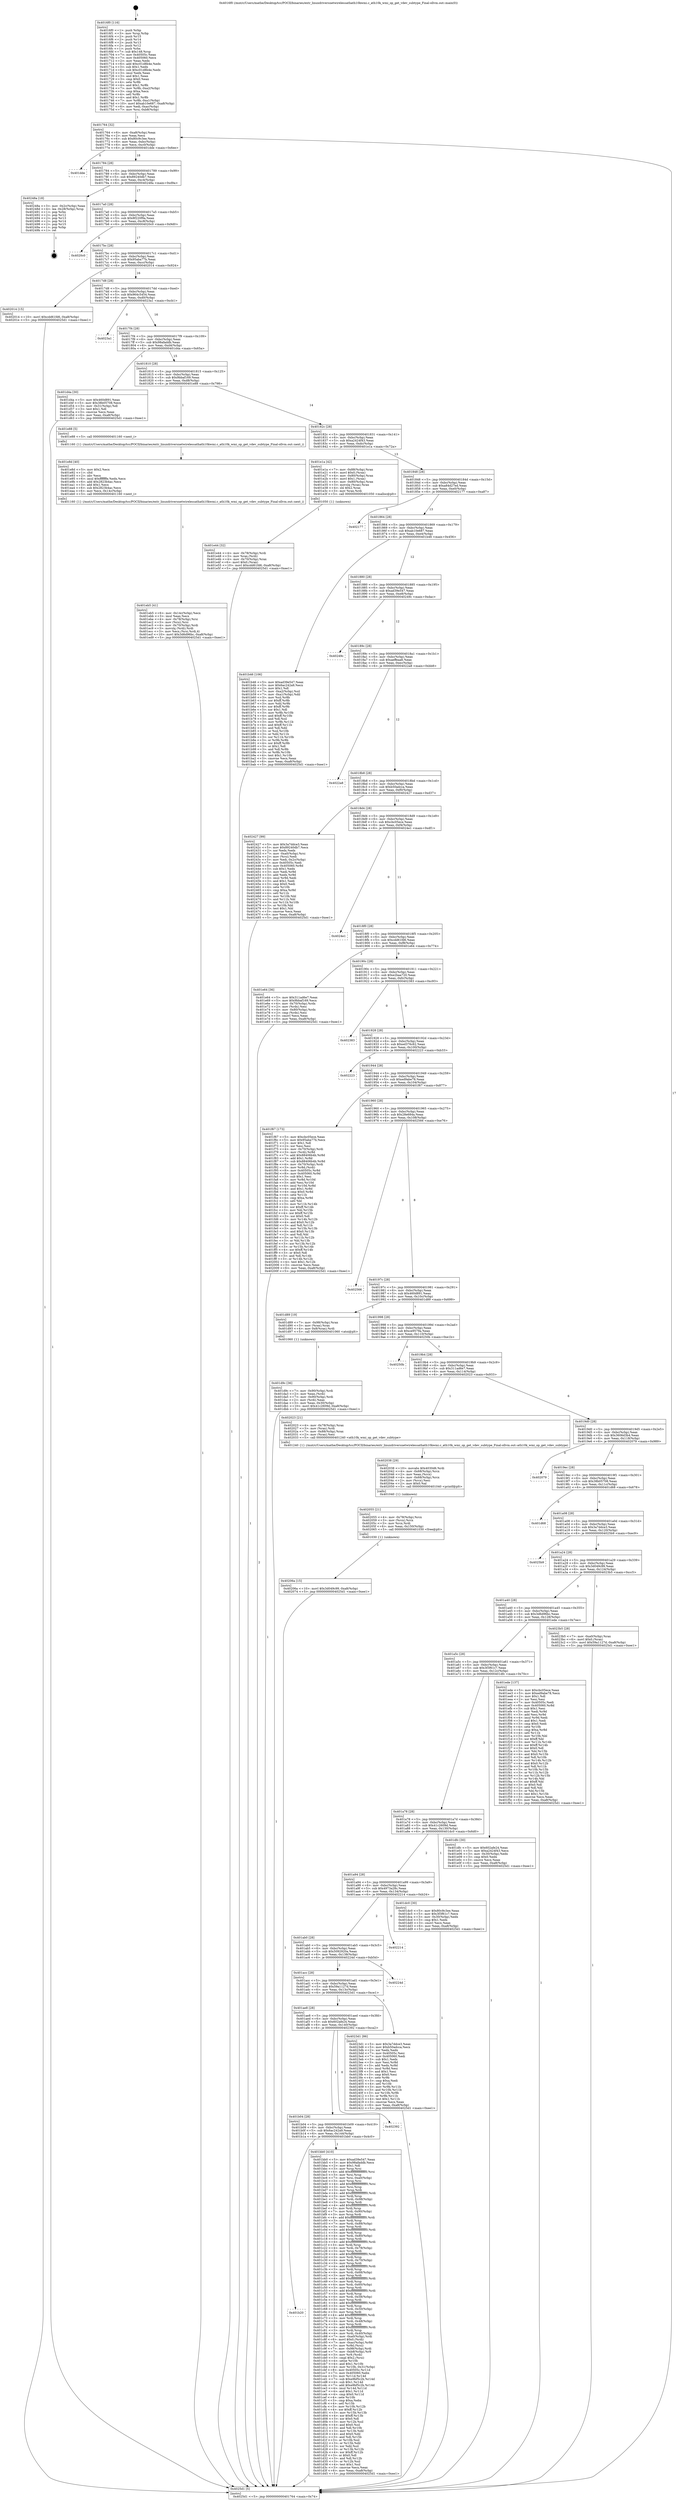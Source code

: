 digraph "0x4016f0" {
  label = "0x4016f0 (/mnt/c/Users/mathe/Desktop/tcc/POCII/binaries/extr_linuxdriversnetwirelessathath10kwmi.c_ath10k_wmi_op_get_vdev_subtype_Final-ollvm.out::main(0))"
  labelloc = "t"
  node[shape=record]

  Entry [label="",width=0.3,height=0.3,shape=circle,fillcolor=black,style=filled]
  "0x401764" [label="{
     0x401764 [32]\l
     | [instrs]\l
     &nbsp;&nbsp;0x401764 \<+6\>: mov -0xa8(%rbp),%eax\l
     &nbsp;&nbsp;0x40176a \<+2\>: mov %eax,%ecx\l
     &nbsp;&nbsp;0x40176c \<+6\>: sub $0x80c9c3ee,%ecx\l
     &nbsp;&nbsp;0x401772 \<+6\>: mov %eax,-0xbc(%rbp)\l
     &nbsp;&nbsp;0x401778 \<+6\>: mov %ecx,-0xc0(%rbp)\l
     &nbsp;&nbsp;0x40177e \<+6\>: je 0000000000401dde \<main+0x6ee\>\l
  }"]
  "0x401dde" [label="{
     0x401dde\l
  }", style=dashed]
  "0x401784" [label="{
     0x401784 [28]\l
     | [instrs]\l
     &nbsp;&nbsp;0x401784 \<+5\>: jmp 0000000000401789 \<main+0x99\>\l
     &nbsp;&nbsp;0x401789 \<+6\>: mov -0xbc(%rbp),%eax\l
     &nbsp;&nbsp;0x40178f \<+5\>: sub $0x89240db7,%eax\l
     &nbsp;&nbsp;0x401794 \<+6\>: mov %eax,-0xc4(%rbp)\l
     &nbsp;&nbsp;0x40179a \<+6\>: je 000000000040248a \<main+0xd9a\>\l
  }"]
  Exit [label="",width=0.3,height=0.3,shape=circle,fillcolor=black,style=filled,peripheries=2]
  "0x40248a" [label="{
     0x40248a [18]\l
     | [instrs]\l
     &nbsp;&nbsp;0x40248a \<+3\>: mov -0x2c(%rbp),%eax\l
     &nbsp;&nbsp;0x40248d \<+4\>: lea -0x28(%rbp),%rsp\l
     &nbsp;&nbsp;0x402491 \<+1\>: pop %rbx\l
     &nbsp;&nbsp;0x402492 \<+2\>: pop %r12\l
     &nbsp;&nbsp;0x402494 \<+2\>: pop %r13\l
     &nbsp;&nbsp;0x402496 \<+2\>: pop %r14\l
     &nbsp;&nbsp;0x402498 \<+2\>: pop %r15\l
     &nbsp;&nbsp;0x40249a \<+1\>: pop %rbp\l
     &nbsp;&nbsp;0x40249b \<+1\>: ret\l
  }"]
  "0x4017a0" [label="{
     0x4017a0 [28]\l
     | [instrs]\l
     &nbsp;&nbsp;0x4017a0 \<+5\>: jmp 00000000004017a5 \<main+0xb5\>\l
     &nbsp;&nbsp;0x4017a5 \<+6\>: mov -0xbc(%rbp),%eax\l
     &nbsp;&nbsp;0x4017ab \<+5\>: sub $0x8f220f9a,%eax\l
     &nbsp;&nbsp;0x4017b0 \<+6\>: mov %eax,-0xc8(%rbp)\l
     &nbsp;&nbsp;0x4017b6 \<+6\>: je 00000000004020c0 \<main+0x9d0\>\l
  }"]
  "0x40206a" [label="{
     0x40206a [15]\l
     | [instrs]\l
     &nbsp;&nbsp;0x40206a \<+10\>: movl $0x3d049c99,-0xa8(%rbp)\l
     &nbsp;&nbsp;0x402074 \<+5\>: jmp 00000000004025d1 \<main+0xee1\>\l
  }"]
  "0x4020c0" [label="{
     0x4020c0\l
  }", style=dashed]
  "0x4017bc" [label="{
     0x4017bc [28]\l
     | [instrs]\l
     &nbsp;&nbsp;0x4017bc \<+5\>: jmp 00000000004017c1 \<main+0xd1\>\l
     &nbsp;&nbsp;0x4017c1 \<+6\>: mov -0xbc(%rbp),%eax\l
     &nbsp;&nbsp;0x4017c7 \<+5\>: sub $0x95aba77b,%eax\l
     &nbsp;&nbsp;0x4017cc \<+6\>: mov %eax,-0xcc(%rbp)\l
     &nbsp;&nbsp;0x4017d2 \<+6\>: je 0000000000402014 \<main+0x924\>\l
  }"]
  "0x402055" [label="{
     0x402055 [21]\l
     | [instrs]\l
     &nbsp;&nbsp;0x402055 \<+4\>: mov -0x78(%rbp),%rcx\l
     &nbsp;&nbsp;0x402059 \<+3\>: mov (%rcx),%rcx\l
     &nbsp;&nbsp;0x40205c \<+3\>: mov %rcx,%rdi\l
     &nbsp;&nbsp;0x40205f \<+6\>: mov %eax,-0x150(%rbp)\l
     &nbsp;&nbsp;0x402065 \<+5\>: call 0000000000401030 \<free@plt\>\l
     | [calls]\l
     &nbsp;&nbsp;0x401030 \{1\} (unknown)\l
  }"]
  "0x402014" [label="{
     0x402014 [15]\l
     | [instrs]\l
     &nbsp;&nbsp;0x402014 \<+10\>: movl $0xcdd61fd6,-0xa8(%rbp)\l
     &nbsp;&nbsp;0x40201e \<+5\>: jmp 00000000004025d1 \<main+0xee1\>\l
  }"]
  "0x4017d8" [label="{
     0x4017d8 [28]\l
     | [instrs]\l
     &nbsp;&nbsp;0x4017d8 \<+5\>: jmp 00000000004017dd \<main+0xed\>\l
     &nbsp;&nbsp;0x4017dd \<+6\>: mov -0xbc(%rbp),%eax\l
     &nbsp;&nbsp;0x4017e3 \<+5\>: sub $0x964c5454,%eax\l
     &nbsp;&nbsp;0x4017e8 \<+6\>: mov %eax,-0xd0(%rbp)\l
     &nbsp;&nbsp;0x4017ee \<+6\>: je 00000000004023a1 \<main+0xcb1\>\l
  }"]
  "0x402038" [label="{
     0x402038 [29]\l
     | [instrs]\l
     &nbsp;&nbsp;0x402038 \<+10\>: movabs $0x4030d6,%rdi\l
     &nbsp;&nbsp;0x402042 \<+4\>: mov -0x68(%rbp),%rcx\l
     &nbsp;&nbsp;0x402046 \<+2\>: mov %eax,(%rcx)\l
     &nbsp;&nbsp;0x402048 \<+4\>: mov -0x68(%rbp),%rcx\l
     &nbsp;&nbsp;0x40204c \<+2\>: mov (%rcx),%esi\l
     &nbsp;&nbsp;0x40204e \<+2\>: mov $0x0,%al\l
     &nbsp;&nbsp;0x402050 \<+5\>: call 0000000000401040 \<printf@plt\>\l
     | [calls]\l
     &nbsp;&nbsp;0x401040 \{1\} (unknown)\l
  }"]
  "0x4023a1" [label="{
     0x4023a1\l
  }", style=dashed]
  "0x4017f4" [label="{
     0x4017f4 [28]\l
     | [instrs]\l
     &nbsp;&nbsp;0x4017f4 \<+5\>: jmp 00000000004017f9 \<main+0x109\>\l
     &nbsp;&nbsp;0x4017f9 \<+6\>: mov -0xbc(%rbp),%eax\l
     &nbsp;&nbsp;0x4017ff \<+5\>: sub $0x98afaddb,%eax\l
     &nbsp;&nbsp;0x401804 \<+6\>: mov %eax,-0xd4(%rbp)\l
     &nbsp;&nbsp;0x40180a \<+6\>: je 0000000000401d4a \<main+0x65a\>\l
  }"]
  "0x401eb5" [label="{
     0x401eb5 [41]\l
     | [instrs]\l
     &nbsp;&nbsp;0x401eb5 \<+6\>: mov -0x14c(%rbp),%ecx\l
     &nbsp;&nbsp;0x401ebb \<+3\>: imul %eax,%ecx\l
     &nbsp;&nbsp;0x401ebe \<+4\>: mov -0x78(%rbp),%rsi\l
     &nbsp;&nbsp;0x401ec2 \<+3\>: mov (%rsi),%rsi\l
     &nbsp;&nbsp;0x401ec5 \<+4\>: mov -0x70(%rbp),%rdi\l
     &nbsp;&nbsp;0x401ec9 \<+3\>: movslq (%rdi),%rdi\l
     &nbsp;&nbsp;0x401ecc \<+3\>: mov %ecx,(%rsi,%rdi,4)\l
     &nbsp;&nbsp;0x401ecf \<+10\>: movl $0x3d6d96bc,-0xa8(%rbp)\l
     &nbsp;&nbsp;0x401ed9 \<+5\>: jmp 00000000004025d1 \<main+0xee1\>\l
  }"]
  "0x401d4a" [label="{
     0x401d4a [30]\l
     | [instrs]\l
     &nbsp;&nbsp;0x401d4a \<+5\>: mov $0x460d891,%eax\l
     &nbsp;&nbsp;0x401d4f \<+5\>: mov $0x38b05708,%ecx\l
     &nbsp;&nbsp;0x401d54 \<+3\>: mov -0x31(%rbp),%dl\l
     &nbsp;&nbsp;0x401d57 \<+3\>: test $0x1,%dl\l
     &nbsp;&nbsp;0x401d5a \<+3\>: cmovne %ecx,%eax\l
     &nbsp;&nbsp;0x401d5d \<+6\>: mov %eax,-0xa8(%rbp)\l
     &nbsp;&nbsp;0x401d63 \<+5\>: jmp 00000000004025d1 \<main+0xee1\>\l
  }"]
  "0x401810" [label="{
     0x401810 [28]\l
     | [instrs]\l
     &nbsp;&nbsp;0x401810 \<+5\>: jmp 0000000000401815 \<main+0x125\>\l
     &nbsp;&nbsp;0x401815 \<+6\>: mov -0xbc(%rbp),%eax\l
     &nbsp;&nbsp;0x40181b \<+5\>: sub $0x9bbaf169,%eax\l
     &nbsp;&nbsp;0x401820 \<+6\>: mov %eax,-0xd8(%rbp)\l
     &nbsp;&nbsp;0x401826 \<+6\>: je 0000000000401e88 \<main+0x798\>\l
  }"]
  "0x401e8d" [label="{
     0x401e8d [40]\l
     | [instrs]\l
     &nbsp;&nbsp;0x401e8d \<+5\>: mov $0x2,%ecx\l
     &nbsp;&nbsp;0x401e92 \<+1\>: cltd\l
     &nbsp;&nbsp;0x401e93 \<+2\>: idiv %ecx\l
     &nbsp;&nbsp;0x401e95 \<+6\>: imul $0xfffffffe,%edx,%ecx\l
     &nbsp;&nbsp;0x401e9b \<+6\>: add $0x2823b4ac,%ecx\l
     &nbsp;&nbsp;0x401ea1 \<+3\>: add $0x1,%ecx\l
     &nbsp;&nbsp;0x401ea4 \<+6\>: sub $0x2823b4ac,%ecx\l
     &nbsp;&nbsp;0x401eaa \<+6\>: mov %ecx,-0x14c(%rbp)\l
     &nbsp;&nbsp;0x401eb0 \<+5\>: call 0000000000401160 \<next_i\>\l
     | [calls]\l
     &nbsp;&nbsp;0x401160 \{1\} (/mnt/c/Users/mathe/Desktop/tcc/POCII/binaries/extr_linuxdriversnetwirelessathath10kwmi.c_ath10k_wmi_op_get_vdev_subtype_Final-ollvm.out::next_i)\l
  }"]
  "0x401e88" [label="{
     0x401e88 [5]\l
     | [instrs]\l
     &nbsp;&nbsp;0x401e88 \<+5\>: call 0000000000401160 \<next_i\>\l
     | [calls]\l
     &nbsp;&nbsp;0x401160 \{1\} (/mnt/c/Users/mathe/Desktop/tcc/POCII/binaries/extr_linuxdriversnetwirelessathath10kwmi.c_ath10k_wmi_op_get_vdev_subtype_Final-ollvm.out::next_i)\l
  }"]
  "0x40182c" [label="{
     0x40182c [28]\l
     | [instrs]\l
     &nbsp;&nbsp;0x40182c \<+5\>: jmp 0000000000401831 \<main+0x141\>\l
     &nbsp;&nbsp;0x401831 \<+6\>: mov -0xbc(%rbp),%eax\l
     &nbsp;&nbsp;0x401837 \<+5\>: sub $0xa2424f43,%eax\l
     &nbsp;&nbsp;0x40183c \<+6\>: mov %eax,-0xdc(%rbp)\l
     &nbsp;&nbsp;0x401842 \<+6\>: je 0000000000401e1a \<main+0x72a\>\l
  }"]
  "0x401e44" [label="{
     0x401e44 [32]\l
     | [instrs]\l
     &nbsp;&nbsp;0x401e44 \<+4\>: mov -0x78(%rbp),%rdi\l
     &nbsp;&nbsp;0x401e48 \<+3\>: mov %rax,(%rdi)\l
     &nbsp;&nbsp;0x401e4b \<+4\>: mov -0x70(%rbp),%rax\l
     &nbsp;&nbsp;0x401e4f \<+6\>: movl $0x0,(%rax)\l
     &nbsp;&nbsp;0x401e55 \<+10\>: movl $0xcdd61fd6,-0xa8(%rbp)\l
     &nbsp;&nbsp;0x401e5f \<+5\>: jmp 00000000004025d1 \<main+0xee1\>\l
  }"]
  "0x401e1a" [label="{
     0x401e1a [42]\l
     | [instrs]\l
     &nbsp;&nbsp;0x401e1a \<+7\>: mov -0x88(%rbp),%rax\l
     &nbsp;&nbsp;0x401e21 \<+6\>: movl $0x0,(%rax)\l
     &nbsp;&nbsp;0x401e27 \<+4\>: mov -0x80(%rbp),%rax\l
     &nbsp;&nbsp;0x401e2b \<+6\>: movl $0x1,(%rax)\l
     &nbsp;&nbsp;0x401e31 \<+4\>: mov -0x80(%rbp),%rax\l
     &nbsp;&nbsp;0x401e35 \<+3\>: movslq (%rax),%rax\l
     &nbsp;&nbsp;0x401e38 \<+4\>: shl $0x2,%rax\l
     &nbsp;&nbsp;0x401e3c \<+3\>: mov %rax,%rdi\l
     &nbsp;&nbsp;0x401e3f \<+5\>: call 0000000000401050 \<malloc@plt\>\l
     | [calls]\l
     &nbsp;&nbsp;0x401050 \{1\} (unknown)\l
  }"]
  "0x401848" [label="{
     0x401848 [28]\l
     | [instrs]\l
     &nbsp;&nbsp;0x401848 \<+5\>: jmp 000000000040184d \<main+0x15d\>\l
     &nbsp;&nbsp;0x40184d \<+6\>: mov -0xbc(%rbp),%eax\l
     &nbsp;&nbsp;0x401853 \<+5\>: sub $0xa84d27ed,%eax\l
     &nbsp;&nbsp;0x401858 \<+6\>: mov %eax,-0xe0(%rbp)\l
     &nbsp;&nbsp;0x40185e \<+6\>: je 0000000000402177 \<main+0xa87\>\l
  }"]
  "0x401d9c" [label="{
     0x401d9c [36]\l
     | [instrs]\l
     &nbsp;&nbsp;0x401d9c \<+7\>: mov -0x90(%rbp),%rdi\l
     &nbsp;&nbsp;0x401da3 \<+2\>: mov %eax,(%rdi)\l
     &nbsp;&nbsp;0x401da5 \<+7\>: mov -0x90(%rbp),%rdi\l
     &nbsp;&nbsp;0x401dac \<+2\>: mov (%rdi),%eax\l
     &nbsp;&nbsp;0x401dae \<+3\>: mov %eax,-0x30(%rbp)\l
     &nbsp;&nbsp;0x401db1 \<+10\>: movl $0x41c2609d,-0xa8(%rbp)\l
     &nbsp;&nbsp;0x401dbb \<+5\>: jmp 00000000004025d1 \<main+0xee1\>\l
  }"]
  "0x402177" [label="{
     0x402177\l
  }", style=dashed]
  "0x401864" [label="{
     0x401864 [28]\l
     | [instrs]\l
     &nbsp;&nbsp;0x401864 \<+5\>: jmp 0000000000401869 \<main+0x179\>\l
     &nbsp;&nbsp;0x401869 \<+6\>: mov -0xbc(%rbp),%eax\l
     &nbsp;&nbsp;0x40186f \<+5\>: sub $0xab10e687,%eax\l
     &nbsp;&nbsp;0x401874 \<+6\>: mov %eax,-0xe4(%rbp)\l
     &nbsp;&nbsp;0x40187a \<+6\>: je 0000000000401b46 \<main+0x456\>\l
  }"]
  "0x401b20" [label="{
     0x401b20\l
  }", style=dashed]
  "0x401b46" [label="{
     0x401b46 [106]\l
     | [instrs]\l
     &nbsp;&nbsp;0x401b46 \<+5\>: mov $0xad39e547,%eax\l
     &nbsp;&nbsp;0x401b4b \<+5\>: mov $0x6ac242a9,%ecx\l
     &nbsp;&nbsp;0x401b50 \<+2\>: mov $0x1,%dl\l
     &nbsp;&nbsp;0x401b52 \<+7\>: mov -0xa2(%rbp),%sil\l
     &nbsp;&nbsp;0x401b59 \<+7\>: mov -0xa1(%rbp),%dil\l
     &nbsp;&nbsp;0x401b60 \<+3\>: mov %sil,%r8b\l
     &nbsp;&nbsp;0x401b63 \<+4\>: xor $0xff,%r8b\l
     &nbsp;&nbsp;0x401b67 \<+3\>: mov %dil,%r9b\l
     &nbsp;&nbsp;0x401b6a \<+4\>: xor $0xff,%r9b\l
     &nbsp;&nbsp;0x401b6e \<+3\>: xor $0x1,%dl\l
     &nbsp;&nbsp;0x401b71 \<+3\>: mov %r8b,%r10b\l
     &nbsp;&nbsp;0x401b74 \<+4\>: and $0xff,%r10b\l
     &nbsp;&nbsp;0x401b78 \<+3\>: and %dl,%sil\l
     &nbsp;&nbsp;0x401b7b \<+3\>: mov %r9b,%r11b\l
     &nbsp;&nbsp;0x401b7e \<+4\>: and $0xff,%r11b\l
     &nbsp;&nbsp;0x401b82 \<+3\>: and %dl,%dil\l
     &nbsp;&nbsp;0x401b85 \<+3\>: or %sil,%r10b\l
     &nbsp;&nbsp;0x401b88 \<+3\>: or %dil,%r11b\l
     &nbsp;&nbsp;0x401b8b \<+3\>: xor %r11b,%r10b\l
     &nbsp;&nbsp;0x401b8e \<+3\>: or %r9b,%r8b\l
     &nbsp;&nbsp;0x401b91 \<+4\>: xor $0xff,%r8b\l
     &nbsp;&nbsp;0x401b95 \<+3\>: or $0x1,%dl\l
     &nbsp;&nbsp;0x401b98 \<+3\>: and %dl,%r8b\l
     &nbsp;&nbsp;0x401b9b \<+3\>: or %r8b,%r10b\l
     &nbsp;&nbsp;0x401b9e \<+4\>: test $0x1,%r10b\l
     &nbsp;&nbsp;0x401ba2 \<+3\>: cmovne %ecx,%eax\l
     &nbsp;&nbsp;0x401ba5 \<+6\>: mov %eax,-0xa8(%rbp)\l
     &nbsp;&nbsp;0x401bab \<+5\>: jmp 00000000004025d1 \<main+0xee1\>\l
  }"]
  "0x401880" [label="{
     0x401880 [28]\l
     | [instrs]\l
     &nbsp;&nbsp;0x401880 \<+5\>: jmp 0000000000401885 \<main+0x195\>\l
     &nbsp;&nbsp;0x401885 \<+6\>: mov -0xbc(%rbp),%eax\l
     &nbsp;&nbsp;0x40188b \<+5\>: sub $0xad39e547,%eax\l
     &nbsp;&nbsp;0x401890 \<+6\>: mov %eax,-0xe8(%rbp)\l
     &nbsp;&nbsp;0x401896 \<+6\>: je 000000000040249c \<main+0xdac\>\l
  }"]
  "0x4025d1" [label="{
     0x4025d1 [5]\l
     | [instrs]\l
     &nbsp;&nbsp;0x4025d1 \<+5\>: jmp 0000000000401764 \<main+0x74\>\l
  }"]
  "0x4016f0" [label="{
     0x4016f0 [116]\l
     | [instrs]\l
     &nbsp;&nbsp;0x4016f0 \<+1\>: push %rbp\l
     &nbsp;&nbsp;0x4016f1 \<+3\>: mov %rsp,%rbp\l
     &nbsp;&nbsp;0x4016f4 \<+2\>: push %r15\l
     &nbsp;&nbsp;0x4016f6 \<+2\>: push %r14\l
     &nbsp;&nbsp;0x4016f8 \<+2\>: push %r13\l
     &nbsp;&nbsp;0x4016fa \<+2\>: push %r12\l
     &nbsp;&nbsp;0x4016fc \<+1\>: push %rbx\l
     &nbsp;&nbsp;0x4016fd \<+7\>: sub $0x148,%rsp\l
     &nbsp;&nbsp;0x401704 \<+7\>: mov 0x40505c,%eax\l
     &nbsp;&nbsp;0x40170b \<+7\>: mov 0x405060,%ecx\l
     &nbsp;&nbsp;0x401712 \<+2\>: mov %eax,%edx\l
     &nbsp;&nbsp;0x401714 \<+6\>: add $0xc01d8b4e,%edx\l
     &nbsp;&nbsp;0x40171a \<+3\>: sub $0x1,%edx\l
     &nbsp;&nbsp;0x40171d \<+6\>: sub $0xc01d8b4e,%edx\l
     &nbsp;&nbsp;0x401723 \<+3\>: imul %edx,%eax\l
     &nbsp;&nbsp;0x401726 \<+3\>: and $0x1,%eax\l
     &nbsp;&nbsp;0x401729 \<+3\>: cmp $0x0,%eax\l
     &nbsp;&nbsp;0x40172c \<+4\>: sete %r8b\l
     &nbsp;&nbsp;0x401730 \<+4\>: and $0x1,%r8b\l
     &nbsp;&nbsp;0x401734 \<+7\>: mov %r8b,-0xa2(%rbp)\l
     &nbsp;&nbsp;0x40173b \<+3\>: cmp $0xa,%ecx\l
     &nbsp;&nbsp;0x40173e \<+4\>: setl %r8b\l
     &nbsp;&nbsp;0x401742 \<+4\>: and $0x1,%r8b\l
     &nbsp;&nbsp;0x401746 \<+7\>: mov %r8b,-0xa1(%rbp)\l
     &nbsp;&nbsp;0x40174d \<+10\>: movl $0xab10e687,-0xa8(%rbp)\l
     &nbsp;&nbsp;0x401757 \<+6\>: mov %edi,-0xac(%rbp)\l
     &nbsp;&nbsp;0x40175d \<+7\>: mov %rsi,-0xb8(%rbp)\l
  }"]
  "0x401bb0" [label="{
     0x401bb0 [410]\l
     | [instrs]\l
     &nbsp;&nbsp;0x401bb0 \<+5\>: mov $0xad39e547,%eax\l
     &nbsp;&nbsp;0x401bb5 \<+5\>: mov $0x98afaddb,%ecx\l
     &nbsp;&nbsp;0x401bba \<+2\>: mov $0x1,%dl\l
     &nbsp;&nbsp;0x401bbc \<+3\>: mov %rsp,%rsi\l
     &nbsp;&nbsp;0x401bbf \<+4\>: add $0xfffffffffffffff0,%rsi\l
     &nbsp;&nbsp;0x401bc3 \<+3\>: mov %rsi,%rsp\l
     &nbsp;&nbsp;0x401bc6 \<+7\>: mov %rsi,-0xa0(%rbp)\l
     &nbsp;&nbsp;0x401bcd \<+3\>: mov %rsp,%rsi\l
     &nbsp;&nbsp;0x401bd0 \<+4\>: add $0xfffffffffffffff0,%rsi\l
     &nbsp;&nbsp;0x401bd4 \<+3\>: mov %rsi,%rsp\l
     &nbsp;&nbsp;0x401bd7 \<+3\>: mov %rsp,%rdi\l
     &nbsp;&nbsp;0x401bda \<+4\>: add $0xfffffffffffffff0,%rdi\l
     &nbsp;&nbsp;0x401bde \<+3\>: mov %rdi,%rsp\l
     &nbsp;&nbsp;0x401be1 \<+7\>: mov %rdi,-0x98(%rbp)\l
     &nbsp;&nbsp;0x401be8 \<+3\>: mov %rsp,%rdi\l
     &nbsp;&nbsp;0x401beb \<+4\>: add $0xfffffffffffffff0,%rdi\l
     &nbsp;&nbsp;0x401bef \<+3\>: mov %rdi,%rsp\l
     &nbsp;&nbsp;0x401bf2 \<+7\>: mov %rdi,-0x90(%rbp)\l
     &nbsp;&nbsp;0x401bf9 \<+3\>: mov %rsp,%rdi\l
     &nbsp;&nbsp;0x401bfc \<+4\>: add $0xfffffffffffffff0,%rdi\l
     &nbsp;&nbsp;0x401c00 \<+3\>: mov %rdi,%rsp\l
     &nbsp;&nbsp;0x401c03 \<+7\>: mov %rdi,-0x88(%rbp)\l
     &nbsp;&nbsp;0x401c0a \<+3\>: mov %rsp,%rdi\l
     &nbsp;&nbsp;0x401c0d \<+4\>: add $0xfffffffffffffff0,%rdi\l
     &nbsp;&nbsp;0x401c11 \<+3\>: mov %rdi,%rsp\l
     &nbsp;&nbsp;0x401c14 \<+4\>: mov %rdi,-0x80(%rbp)\l
     &nbsp;&nbsp;0x401c18 \<+3\>: mov %rsp,%rdi\l
     &nbsp;&nbsp;0x401c1b \<+4\>: add $0xfffffffffffffff0,%rdi\l
     &nbsp;&nbsp;0x401c1f \<+3\>: mov %rdi,%rsp\l
     &nbsp;&nbsp;0x401c22 \<+4\>: mov %rdi,-0x78(%rbp)\l
     &nbsp;&nbsp;0x401c26 \<+3\>: mov %rsp,%rdi\l
     &nbsp;&nbsp;0x401c29 \<+4\>: add $0xfffffffffffffff0,%rdi\l
     &nbsp;&nbsp;0x401c2d \<+3\>: mov %rdi,%rsp\l
     &nbsp;&nbsp;0x401c30 \<+4\>: mov %rdi,-0x70(%rbp)\l
     &nbsp;&nbsp;0x401c34 \<+3\>: mov %rsp,%rdi\l
     &nbsp;&nbsp;0x401c37 \<+4\>: add $0xfffffffffffffff0,%rdi\l
     &nbsp;&nbsp;0x401c3b \<+3\>: mov %rdi,%rsp\l
     &nbsp;&nbsp;0x401c3e \<+4\>: mov %rdi,-0x68(%rbp)\l
     &nbsp;&nbsp;0x401c42 \<+3\>: mov %rsp,%rdi\l
     &nbsp;&nbsp;0x401c45 \<+4\>: add $0xfffffffffffffff0,%rdi\l
     &nbsp;&nbsp;0x401c49 \<+3\>: mov %rdi,%rsp\l
     &nbsp;&nbsp;0x401c4c \<+4\>: mov %rdi,-0x60(%rbp)\l
     &nbsp;&nbsp;0x401c50 \<+3\>: mov %rsp,%rdi\l
     &nbsp;&nbsp;0x401c53 \<+4\>: add $0xfffffffffffffff0,%rdi\l
     &nbsp;&nbsp;0x401c57 \<+3\>: mov %rdi,%rsp\l
     &nbsp;&nbsp;0x401c5a \<+4\>: mov %rdi,-0x58(%rbp)\l
     &nbsp;&nbsp;0x401c5e \<+3\>: mov %rsp,%rdi\l
     &nbsp;&nbsp;0x401c61 \<+4\>: add $0xfffffffffffffff0,%rdi\l
     &nbsp;&nbsp;0x401c65 \<+3\>: mov %rdi,%rsp\l
     &nbsp;&nbsp;0x401c68 \<+4\>: mov %rdi,-0x50(%rbp)\l
     &nbsp;&nbsp;0x401c6c \<+3\>: mov %rsp,%rdi\l
     &nbsp;&nbsp;0x401c6f \<+4\>: add $0xfffffffffffffff0,%rdi\l
     &nbsp;&nbsp;0x401c73 \<+3\>: mov %rdi,%rsp\l
     &nbsp;&nbsp;0x401c76 \<+4\>: mov %rdi,-0x48(%rbp)\l
     &nbsp;&nbsp;0x401c7a \<+3\>: mov %rsp,%rdi\l
     &nbsp;&nbsp;0x401c7d \<+4\>: add $0xfffffffffffffff0,%rdi\l
     &nbsp;&nbsp;0x401c81 \<+3\>: mov %rdi,%rsp\l
     &nbsp;&nbsp;0x401c84 \<+4\>: mov %rdi,-0x40(%rbp)\l
     &nbsp;&nbsp;0x401c88 \<+7\>: mov -0xa0(%rbp),%rdi\l
     &nbsp;&nbsp;0x401c8f \<+6\>: movl $0x0,(%rdi)\l
     &nbsp;&nbsp;0x401c95 \<+7\>: mov -0xac(%rbp),%r8d\l
     &nbsp;&nbsp;0x401c9c \<+3\>: mov %r8d,(%rsi)\l
     &nbsp;&nbsp;0x401c9f \<+7\>: mov -0x98(%rbp),%rdi\l
     &nbsp;&nbsp;0x401ca6 \<+7\>: mov -0xb8(%rbp),%r9\l
     &nbsp;&nbsp;0x401cad \<+3\>: mov %r9,(%rdi)\l
     &nbsp;&nbsp;0x401cb0 \<+3\>: cmpl $0x2,(%rsi)\l
     &nbsp;&nbsp;0x401cb3 \<+4\>: setne %r10b\l
     &nbsp;&nbsp;0x401cb7 \<+4\>: and $0x1,%r10b\l
     &nbsp;&nbsp;0x401cbb \<+4\>: mov %r10b,-0x31(%rbp)\l
     &nbsp;&nbsp;0x401cbf \<+8\>: mov 0x40505c,%r11d\l
     &nbsp;&nbsp;0x401cc7 \<+7\>: mov 0x405060,%ebx\l
     &nbsp;&nbsp;0x401cce \<+3\>: mov %r11d,%r14d\l
     &nbsp;&nbsp;0x401cd1 \<+7\>: sub $0xe9bf5c2b,%r14d\l
     &nbsp;&nbsp;0x401cd8 \<+4\>: sub $0x1,%r14d\l
     &nbsp;&nbsp;0x401cdc \<+7\>: add $0xe9bf5c2b,%r14d\l
     &nbsp;&nbsp;0x401ce3 \<+4\>: imul %r14d,%r11d\l
     &nbsp;&nbsp;0x401ce7 \<+4\>: and $0x1,%r11d\l
     &nbsp;&nbsp;0x401ceb \<+4\>: cmp $0x0,%r11d\l
     &nbsp;&nbsp;0x401cef \<+4\>: sete %r10b\l
     &nbsp;&nbsp;0x401cf3 \<+3\>: cmp $0xa,%ebx\l
     &nbsp;&nbsp;0x401cf6 \<+4\>: setl %r15b\l
     &nbsp;&nbsp;0x401cfa \<+3\>: mov %r10b,%r12b\l
     &nbsp;&nbsp;0x401cfd \<+4\>: xor $0xff,%r12b\l
     &nbsp;&nbsp;0x401d01 \<+3\>: mov %r15b,%r13b\l
     &nbsp;&nbsp;0x401d04 \<+4\>: xor $0xff,%r13b\l
     &nbsp;&nbsp;0x401d08 \<+3\>: xor $0x0,%dl\l
     &nbsp;&nbsp;0x401d0b \<+3\>: mov %r12b,%sil\l
     &nbsp;&nbsp;0x401d0e \<+4\>: and $0x0,%sil\l
     &nbsp;&nbsp;0x401d12 \<+3\>: and %dl,%r10b\l
     &nbsp;&nbsp;0x401d15 \<+3\>: mov %r13b,%dil\l
     &nbsp;&nbsp;0x401d18 \<+4\>: and $0x0,%dil\l
     &nbsp;&nbsp;0x401d1c \<+3\>: and %dl,%r15b\l
     &nbsp;&nbsp;0x401d1f \<+3\>: or %r10b,%sil\l
     &nbsp;&nbsp;0x401d22 \<+3\>: or %r15b,%dil\l
     &nbsp;&nbsp;0x401d25 \<+3\>: xor %dil,%sil\l
     &nbsp;&nbsp;0x401d28 \<+3\>: or %r13b,%r12b\l
     &nbsp;&nbsp;0x401d2b \<+4\>: xor $0xff,%r12b\l
     &nbsp;&nbsp;0x401d2f \<+3\>: or $0x0,%dl\l
     &nbsp;&nbsp;0x401d32 \<+3\>: and %dl,%r12b\l
     &nbsp;&nbsp;0x401d35 \<+3\>: or %r12b,%sil\l
     &nbsp;&nbsp;0x401d38 \<+4\>: test $0x1,%sil\l
     &nbsp;&nbsp;0x401d3c \<+3\>: cmovne %ecx,%eax\l
     &nbsp;&nbsp;0x401d3f \<+6\>: mov %eax,-0xa8(%rbp)\l
     &nbsp;&nbsp;0x401d45 \<+5\>: jmp 00000000004025d1 \<main+0xee1\>\l
  }"]
  "0x40249c" [label="{
     0x40249c\l
  }", style=dashed]
  "0x40189c" [label="{
     0x40189c [28]\l
     | [instrs]\l
     &nbsp;&nbsp;0x40189c \<+5\>: jmp 00000000004018a1 \<main+0x1b1\>\l
     &nbsp;&nbsp;0x4018a1 \<+6\>: mov -0xbc(%rbp),%eax\l
     &nbsp;&nbsp;0x4018a7 \<+5\>: sub $0xaeffeaa6,%eax\l
     &nbsp;&nbsp;0x4018ac \<+6\>: mov %eax,-0xec(%rbp)\l
     &nbsp;&nbsp;0x4018b2 \<+6\>: je 00000000004022a8 \<main+0xbb8\>\l
  }"]
  "0x401b04" [label="{
     0x401b04 [28]\l
     | [instrs]\l
     &nbsp;&nbsp;0x401b04 \<+5\>: jmp 0000000000401b09 \<main+0x419\>\l
     &nbsp;&nbsp;0x401b09 \<+6\>: mov -0xbc(%rbp),%eax\l
     &nbsp;&nbsp;0x401b0f \<+5\>: sub $0x6ac242a9,%eax\l
     &nbsp;&nbsp;0x401b14 \<+6\>: mov %eax,-0x144(%rbp)\l
     &nbsp;&nbsp;0x401b1a \<+6\>: je 0000000000401bb0 \<main+0x4c0\>\l
  }"]
  "0x4022a8" [label="{
     0x4022a8\l
  }", style=dashed]
  "0x4018b8" [label="{
     0x4018b8 [28]\l
     | [instrs]\l
     &nbsp;&nbsp;0x4018b8 \<+5\>: jmp 00000000004018bd \<main+0x1cd\>\l
     &nbsp;&nbsp;0x4018bd \<+6\>: mov -0xbc(%rbp),%eax\l
     &nbsp;&nbsp;0x4018c3 \<+5\>: sub $0xb50adcca,%eax\l
     &nbsp;&nbsp;0x4018c8 \<+6\>: mov %eax,-0xf0(%rbp)\l
     &nbsp;&nbsp;0x4018ce \<+6\>: je 0000000000402427 \<main+0xd37\>\l
  }"]
  "0x402392" [label="{
     0x402392\l
  }", style=dashed]
  "0x402427" [label="{
     0x402427 [99]\l
     | [instrs]\l
     &nbsp;&nbsp;0x402427 \<+5\>: mov $0x3a7ddce3,%eax\l
     &nbsp;&nbsp;0x40242c \<+5\>: mov $0x89240db7,%ecx\l
     &nbsp;&nbsp;0x402431 \<+2\>: xor %edx,%edx\l
     &nbsp;&nbsp;0x402433 \<+7\>: mov -0xa0(%rbp),%rsi\l
     &nbsp;&nbsp;0x40243a \<+2\>: mov (%rsi),%edi\l
     &nbsp;&nbsp;0x40243c \<+3\>: mov %edi,-0x2c(%rbp)\l
     &nbsp;&nbsp;0x40243f \<+7\>: mov 0x40505c,%edi\l
     &nbsp;&nbsp;0x402446 \<+8\>: mov 0x405060,%r8d\l
     &nbsp;&nbsp;0x40244e \<+3\>: sub $0x1,%edx\l
     &nbsp;&nbsp;0x402451 \<+3\>: mov %edi,%r9d\l
     &nbsp;&nbsp;0x402454 \<+3\>: add %edx,%r9d\l
     &nbsp;&nbsp;0x402457 \<+4\>: imul %r9d,%edi\l
     &nbsp;&nbsp;0x40245b \<+3\>: and $0x1,%edi\l
     &nbsp;&nbsp;0x40245e \<+3\>: cmp $0x0,%edi\l
     &nbsp;&nbsp;0x402461 \<+4\>: sete %r10b\l
     &nbsp;&nbsp;0x402465 \<+4\>: cmp $0xa,%r8d\l
     &nbsp;&nbsp;0x402469 \<+4\>: setl %r11b\l
     &nbsp;&nbsp;0x40246d \<+3\>: mov %r10b,%bl\l
     &nbsp;&nbsp;0x402470 \<+3\>: and %r11b,%bl\l
     &nbsp;&nbsp;0x402473 \<+3\>: xor %r11b,%r10b\l
     &nbsp;&nbsp;0x402476 \<+3\>: or %r10b,%bl\l
     &nbsp;&nbsp;0x402479 \<+3\>: test $0x1,%bl\l
     &nbsp;&nbsp;0x40247c \<+3\>: cmovne %ecx,%eax\l
     &nbsp;&nbsp;0x40247f \<+6\>: mov %eax,-0xa8(%rbp)\l
     &nbsp;&nbsp;0x402485 \<+5\>: jmp 00000000004025d1 \<main+0xee1\>\l
  }"]
  "0x4018d4" [label="{
     0x4018d4 [28]\l
     | [instrs]\l
     &nbsp;&nbsp;0x4018d4 \<+5\>: jmp 00000000004018d9 \<main+0x1e9\>\l
     &nbsp;&nbsp;0x4018d9 \<+6\>: mov -0xbc(%rbp),%eax\l
     &nbsp;&nbsp;0x4018df \<+5\>: sub $0xcbc05ece,%eax\l
     &nbsp;&nbsp;0x4018e4 \<+6\>: mov %eax,-0xf4(%rbp)\l
     &nbsp;&nbsp;0x4018ea \<+6\>: je 00000000004024e1 \<main+0xdf1\>\l
  }"]
  "0x401ae8" [label="{
     0x401ae8 [28]\l
     | [instrs]\l
     &nbsp;&nbsp;0x401ae8 \<+5\>: jmp 0000000000401aed \<main+0x3fd\>\l
     &nbsp;&nbsp;0x401aed \<+6\>: mov -0xbc(%rbp),%eax\l
     &nbsp;&nbsp;0x401af3 \<+5\>: sub $0x602afe24,%eax\l
     &nbsp;&nbsp;0x401af8 \<+6\>: mov %eax,-0x140(%rbp)\l
     &nbsp;&nbsp;0x401afe \<+6\>: je 0000000000402392 \<main+0xca2\>\l
  }"]
  "0x4024e1" [label="{
     0x4024e1\l
  }", style=dashed]
  "0x4018f0" [label="{
     0x4018f0 [28]\l
     | [instrs]\l
     &nbsp;&nbsp;0x4018f0 \<+5\>: jmp 00000000004018f5 \<main+0x205\>\l
     &nbsp;&nbsp;0x4018f5 \<+6\>: mov -0xbc(%rbp),%eax\l
     &nbsp;&nbsp;0x4018fb \<+5\>: sub $0xcdd61fd6,%eax\l
     &nbsp;&nbsp;0x401900 \<+6\>: mov %eax,-0xf8(%rbp)\l
     &nbsp;&nbsp;0x401906 \<+6\>: je 0000000000401e64 \<main+0x774\>\l
  }"]
  "0x4023d1" [label="{
     0x4023d1 [86]\l
     | [instrs]\l
     &nbsp;&nbsp;0x4023d1 \<+5\>: mov $0x3a7ddce3,%eax\l
     &nbsp;&nbsp;0x4023d6 \<+5\>: mov $0xb50adcca,%ecx\l
     &nbsp;&nbsp;0x4023db \<+2\>: xor %edx,%edx\l
     &nbsp;&nbsp;0x4023dd \<+7\>: mov 0x40505c,%esi\l
     &nbsp;&nbsp;0x4023e4 \<+7\>: mov 0x405060,%edi\l
     &nbsp;&nbsp;0x4023eb \<+3\>: sub $0x1,%edx\l
     &nbsp;&nbsp;0x4023ee \<+3\>: mov %esi,%r8d\l
     &nbsp;&nbsp;0x4023f1 \<+3\>: add %edx,%r8d\l
     &nbsp;&nbsp;0x4023f4 \<+4\>: imul %r8d,%esi\l
     &nbsp;&nbsp;0x4023f8 \<+3\>: and $0x1,%esi\l
     &nbsp;&nbsp;0x4023fb \<+3\>: cmp $0x0,%esi\l
     &nbsp;&nbsp;0x4023fe \<+4\>: sete %r9b\l
     &nbsp;&nbsp;0x402402 \<+3\>: cmp $0xa,%edi\l
     &nbsp;&nbsp;0x402405 \<+4\>: setl %r10b\l
     &nbsp;&nbsp;0x402409 \<+3\>: mov %r9b,%r11b\l
     &nbsp;&nbsp;0x40240c \<+3\>: and %r10b,%r11b\l
     &nbsp;&nbsp;0x40240f \<+3\>: xor %r10b,%r9b\l
     &nbsp;&nbsp;0x402412 \<+3\>: or %r9b,%r11b\l
     &nbsp;&nbsp;0x402415 \<+4\>: test $0x1,%r11b\l
     &nbsp;&nbsp;0x402419 \<+3\>: cmovne %ecx,%eax\l
     &nbsp;&nbsp;0x40241c \<+6\>: mov %eax,-0xa8(%rbp)\l
     &nbsp;&nbsp;0x402422 \<+5\>: jmp 00000000004025d1 \<main+0xee1\>\l
  }"]
  "0x401e64" [label="{
     0x401e64 [36]\l
     | [instrs]\l
     &nbsp;&nbsp;0x401e64 \<+5\>: mov $0x311ad6e7,%eax\l
     &nbsp;&nbsp;0x401e69 \<+5\>: mov $0x9bbaf169,%ecx\l
     &nbsp;&nbsp;0x401e6e \<+4\>: mov -0x70(%rbp),%rdx\l
     &nbsp;&nbsp;0x401e72 \<+2\>: mov (%rdx),%esi\l
     &nbsp;&nbsp;0x401e74 \<+4\>: mov -0x80(%rbp),%rdx\l
     &nbsp;&nbsp;0x401e78 \<+2\>: cmp (%rdx),%esi\l
     &nbsp;&nbsp;0x401e7a \<+3\>: cmovl %ecx,%eax\l
     &nbsp;&nbsp;0x401e7d \<+6\>: mov %eax,-0xa8(%rbp)\l
     &nbsp;&nbsp;0x401e83 \<+5\>: jmp 00000000004025d1 \<main+0xee1\>\l
  }"]
  "0x40190c" [label="{
     0x40190c [28]\l
     | [instrs]\l
     &nbsp;&nbsp;0x40190c \<+5\>: jmp 0000000000401911 \<main+0x221\>\l
     &nbsp;&nbsp;0x401911 \<+6\>: mov -0xbc(%rbp),%eax\l
     &nbsp;&nbsp;0x401917 \<+5\>: sub $0xe2baa720,%eax\l
     &nbsp;&nbsp;0x40191c \<+6\>: mov %eax,-0xfc(%rbp)\l
     &nbsp;&nbsp;0x401922 \<+6\>: je 0000000000402383 \<main+0xc93\>\l
  }"]
  "0x401acc" [label="{
     0x401acc [28]\l
     | [instrs]\l
     &nbsp;&nbsp;0x401acc \<+5\>: jmp 0000000000401ad1 \<main+0x3e1\>\l
     &nbsp;&nbsp;0x401ad1 \<+6\>: mov -0xbc(%rbp),%eax\l
     &nbsp;&nbsp;0x401ad7 \<+5\>: sub $0x59a1127d,%eax\l
     &nbsp;&nbsp;0x401adc \<+6\>: mov %eax,-0x13c(%rbp)\l
     &nbsp;&nbsp;0x401ae2 \<+6\>: je 00000000004023d1 \<main+0xce1\>\l
  }"]
  "0x402383" [label="{
     0x402383\l
  }", style=dashed]
  "0x401928" [label="{
     0x401928 [28]\l
     | [instrs]\l
     &nbsp;&nbsp;0x401928 \<+5\>: jmp 000000000040192d \<main+0x23d\>\l
     &nbsp;&nbsp;0x40192d \<+6\>: mov -0xbc(%rbp),%eax\l
     &nbsp;&nbsp;0x401933 \<+5\>: sub $0xed376c62,%eax\l
     &nbsp;&nbsp;0x401938 \<+6\>: mov %eax,-0x100(%rbp)\l
     &nbsp;&nbsp;0x40193e \<+6\>: je 0000000000402223 \<main+0xb33\>\l
  }"]
  "0x40224d" [label="{
     0x40224d\l
  }", style=dashed]
  "0x402223" [label="{
     0x402223\l
  }", style=dashed]
  "0x401944" [label="{
     0x401944 [28]\l
     | [instrs]\l
     &nbsp;&nbsp;0x401944 \<+5\>: jmp 0000000000401949 \<main+0x259\>\l
     &nbsp;&nbsp;0x401949 \<+6\>: mov -0xbc(%rbp),%eax\l
     &nbsp;&nbsp;0x40194f \<+5\>: sub $0xed9abe78,%eax\l
     &nbsp;&nbsp;0x401954 \<+6\>: mov %eax,-0x104(%rbp)\l
     &nbsp;&nbsp;0x40195a \<+6\>: je 0000000000401f67 \<main+0x877\>\l
  }"]
  "0x401ab0" [label="{
     0x401ab0 [28]\l
     | [instrs]\l
     &nbsp;&nbsp;0x401ab0 \<+5\>: jmp 0000000000401ab5 \<main+0x3c5\>\l
     &nbsp;&nbsp;0x401ab5 \<+6\>: mov -0xbc(%rbp),%eax\l
     &nbsp;&nbsp;0x401abb \<+5\>: sub $0x5092920a,%eax\l
     &nbsp;&nbsp;0x401ac0 \<+6\>: mov %eax,-0x138(%rbp)\l
     &nbsp;&nbsp;0x401ac6 \<+6\>: je 000000000040224d \<main+0xb5d\>\l
  }"]
  "0x401f67" [label="{
     0x401f67 [173]\l
     | [instrs]\l
     &nbsp;&nbsp;0x401f67 \<+5\>: mov $0xcbc05ece,%eax\l
     &nbsp;&nbsp;0x401f6c \<+5\>: mov $0x95aba77b,%ecx\l
     &nbsp;&nbsp;0x401f71 \<+2\>: mov $0x1,%dl\l
     &nbsp;&nbsp;0x401f73 \<+2\>: xor %esi,%esi\l
     &nbsp;&nbsp;0x401f75 \<+4\>: mov -0x70(%rbp),%rdi\l
     &nbsp;&nbsp;0x401f79 \<+3\>: mov (%rdi),%r8d\l
     &nbsp;&nbsp;0x401f7c \<+7\>: add $0x88406b4b,%r8d\l
     &nbsp;&nbsp;0x401f83 \<+4\>: add $0x1,%r8d\l
     &nbsp;&nbsp;0x401f87 \<+7\>: sub $0x88406b4b,%r8d\l
     &nbsp;&nbsp;0x401f8e \<+4\>: mov -0x70(%rbp),%rdi\l
     &nbsp;&nbsp;0x401f92 \<+3\>: mov %r8d,(%rdi)\l
     &nbsp;&nbsp;0x401f95 \<+8\>: mov 0x40505c,%r8d\l
     &nbsp;&nbsp;0x401f9d \<+8\>: mov 0x405060,%r9d\l
     &nbsp;&nbsp;0x401fa5 \<+3\>: sub $0x1,%esi\l
     &nbsp;&nbsp;0x401fa8 \<+3\>: mov %r8d,%r10d\l
     &nbsp;&nbsp;0x401fab \<+3\>: add %esi,%r10d\l
     &nbsp;&nbsp;0x401fae \<+4\>: imul %r10d,%r8d\l
     &nbsp;&nbsp;0x401fb2 \<+4\>: and $0x1,%r8d\l
     &nbsp;&nbsp;0x401fb6 \<+4\>: cmp $0x0,%r8d\l
     &nbsp;&nbsp;0x401fba \<+4\>: sete %r11b\l
     &nbsp;&nbsp;0x401fbe \<+4\>: cmp $0xa,%r9d\l
     &nbsp;&nbsp;0x401fc2 \<+3\>: setl %bl\l
     &nbsp;&nbsp;0x401fc5 \<+3\>: mov %r11b,%r14b\l
     &nbsp;&nbsp;0x401fc8 \<+4\>: xor $0xff,%r14b\l
     &nbsp;&nbsp;0x401fcc \<+3\>: mov %bl,%r15b\l
     &nbsp;&nbsp;0x401fcf \<+4\>: xor $0xff,%r15b\l
     &nbsp;&nbsp;0x401fd3 \<+3\>: xor $0x0,%dl\l
     &nbsp;&nbsp;0x401fd6 \<+3\>: mov %r14b,%r12b\l
     &nbsp;&nbsp;0x401fd9 \<+4\>: and $0x0,%r12b\l
     &nbsp;&nbsp;0x401fdd \<+3\>: and %dl,%r11b\l
     &nbsp;&nbsp;0x401fe0 \<+3\>: mov %r15b,%r13b\l
     &nbsp;&nbsp;0x401fe3 \<+4\>: and $0x0,%r13b\l
     &nbsp;&nbsp;0x401fe7 \<+2\>: and %dl,%bl\l
     &nbsp;&nbsp;0x401fe9 \<+3\>: or %r11b,%r12b\l
     &nbsp;&nbsp;0x401fec \<+3\>: or %bl,%r13b\l
     &nbsp;&nbsp;0x401fef \<+3\>: xor %r13b,%r12b\l
     &nbsp;&nbsp;0x401ff2 \<+3\>: or %r15b,%r14b\l
     &nbsp;&nbsp;0x401ff5 \<+4\>: xor $0xff,%r14b\l
     &nbsp;&nbsp;0x401ff9 \<+3\>: or $0x0,%dl\l
     &nbsp;&nbsp;0x401ffc \<+3\>: and %dl,%r14b\l
     &nbsp;&nbsp;0x401fff \<+3\>: or %r14b,%r12b\l
     &nbsp;&nbsp;0x402002 \<+4\>: test $0x1,%r12b\l
     &nbsp;&nbsp;0x402006 \<+3\>: cmovne %ecx,%eax\l
     &nbsp;&nbsp;0x402009 \<+6\>: mov %eax,-0xa8(%rbp)\l
     &nbsp;&nbsp;0x40200f \<+5\>: jmp 00000000004025d1 \<main+0xee1\>\l
  }"]
  "0x401960" [label="{
     0x401960 [28]\l
     | [instrs]\l
     &nbsp;&nbsp;0x401960 \<+5\>: jmp 0000000000401965 \<main+0x275\>\l
     &nbsp;&nbsp;0x401965 \<+6\>: mov -0xbc(%rbp),%eax\l
     &nbsp;&nbsp;0x40196b \<+5\>: sub $0x28e684a,%eax\l
     &nbsp;&nbsp;0x401970 \<+6\>: mov %eax,-0x108(%rbp)\l
     &nbsp;&nbsp;0x401976 \<+6\>: je 0000000000402566 \<main+0xe76\>\l
  }"]
  "0x402214" [label="{
     0x402214\l
  }", style=dashed]
  "0x402566" [label="{
     0x402566\l
  }", style=dashed]
  "0x40197c" [label="{
     0x40197c [28]\l
     | [instrs]\l
     &nbsp;&nbsp;0x40197c \<+5\>: jmp 0000000000401981 \<main+0x291\>\l
     &nbsp;&nbsp;0x401981 \<+6\>: mov -0xbc(%rbp),%eax\l
     &nbsp;&nbsp;0x401987 \<+5\>: sub $0x460d891,%eax\l
     &nbsp;&nbsp;0x40198c \<+6\>: mov %eax,-0x10c(%rbp)\l
     &nbsp;&nbsp;0x401992 \<+6\>: je 0000000000401d89 \<main+0x699\>\l
  }"]
  "0x401a94" [label="{
     0x401a94 [28]\l
     | [instrs]\l
     &nbsp;&nbsp;0x401a94 \<+5\>: jmp 0000000000401a99 \<main+0x3a9\>\l
     &nbsp;&nbsp;0x401a99 \<+6\>: mov -0xbc(%rbp),%eax\l
     &nbsp;&nbsp;0x401a9f \<+5\>: sub $0x4973a28c,%eax\l
     &nbsp;&nbsp;0x401aa4 \<+6\>: mov %eax,-0x134(%rbp)\l
     &nbsp;&nbsp;0x401aaa \<+6\>: je 0000000000402214 \<main+0xb24\>\l
  }"]
  "0x401d89" [label="{
     0x401d89 [19]\l
     | [instrs]\l
     &nbsp;&nbsp;0x401d89 \<+7\>: mov -0x98(%rbp),%rax\l
     &nbsp;&nbsp;0x401d90 \<+3\>: mov (%rax),%rax\l
     &nbsp;&nbsp;0x401d93 \<+4\>: mov 0x8(%rax),%rdi\l
     &nbsp;&nbsp;0x401d97 \<+5\>: call 0000000000401060 \<atoi@plt\>\l
     | [calls]\l
     &nbsp;&nbsp;0x401060 \{1\} (unknown)\l
  }"]
  "0x401998" [label="{
     0x401998 [28]\l
     | [instrs]\l
     &nbsp;&nbsp;0x401998 \<+5\>: jmp 000000000040199d \<main+0x2ad\>\l
     &nbsp;&nbsp;0x40199d \<+6\>: mov -0xbc(%rbp),%eax\l
     &nbsp;&nbsp;0x4019a3 \<+5\>: sub $0xce9579a,%eax\l
     &nbsp;&nbsp;0x4019a8 \<+6\>: mov %eax,-0x110(%rbp)\l
     &nbsp;&nbsp;0x4019ae \<+6\>: je 000000000040250b \<main+0xe1b\>\l
  }"]
  "0x401dc0" [label="{
     0x401dc0 [30]\l
     | [instrs]\l
     &nbsp;&nbsp;0x401dc0 \<+5\>: mov $0x80c9c3ee,%eax\l
     &nbsp;&nbsp;0x401dc5 \<+5\>: mov $0x3f3f61c7,%ecx\l
     &nbsp;&nbsp;0x401dca \<+3\>: mov -0x30(%rbp),%edx\l
     &nbsp;&nbsp;0x401dcd \<+3\>: cmp $0x1,%edx\l
     &nbsp;&nbsp;0x401dd0 \<+3\>: cmovl %ecx,%eax\l
     &nbsp;&nbsp;0x401dd3 \<+6\>: mov %eax,-0xa8(%rbp)\l
     &nbsp;&nbsp;0x401dd9 \<+5\>: jmp 00000000004025d1 \<main+0xee1\>\l
  }"]
  "0x40250b" [label="{
     0x40250b\l
  }", style=dashed]
  "0x4019b4" [label="{
     0x4019b4 [28]\l
     | [instrs]\l
     &nbsp;&nbsp;0x4019b4 \<+5\>: jmp 00000000004019b9 \<main+0x2c9\>\l
     &nbsp;&nbsp;0x4019b9 \<+6\>: mov -0xbc(%rbp),%eax\l
     &nbsp;&nbsp;0x4019bf \<+5\>: sub $0x311ad6e7,%eax\l
     &nbsp;&nbsp;0x4019c4 \<+6\>: mov %eax,-0x114(%rbp)\l
     &nbsp;&nbsp;0x4019ca \<+6\>: je 0000000000402023 \<main+0x933\>\l
  }"]
  "0x401a78" [label="{
     0x401a78 [28]\l
     | [instrs]\l
     &nbsp;&nbsp;0x401a78 \<+5\>: jmp 0000000000401a7d \<main+0x38d\>\l
     &nbsp;&nbsp;0x401a7d \<+6\>: mov -0xbc(%rbp),%eax\l
     &nbsp;&nbsp;0x401a83 \<+5\>: sub $0x41c2609d,%eax\l
     &nbsp;&nbsp;0x401a88 \<+6\>: mov %eax,-0x130(%rbp)\l
     &nbsp;&nbsp;0x401a8e \<+6\>: je 0000000000401dc0 \<main+0x6d0\>\l
  }"]
  "0x402023" [label="{
     0x402023 [21]\l
     | [instrs]\l
     &nbsp;&nbsp;0x402023 \<+4\>: mov -0x78(%rbp),%rax\l
     &nbsp;&nbsp;0x402027 \<+3\>: mov (%rax),%rdi\l
     &nbsp;&nbsp;0x40202a \<+7\>: mov -0x88(%rbp),%rax\l
     &nbsp;&nbsp;0x402031 \<+2\>: mov (%rax),%esi\l
     &nbsp;&nbsp;0x402033 \<+5\>: call 0000000000401240 \<ath10k_wmi_op_get_vdev_subtype\>\l
     | [calls]\l
     &nbsp;&nbsp;0x401240 \{1\} (/mnt/c/Users/mathe/Desktop/tcc/POCII/binaries/extr_linuxdriversnetwirelessathath10kwmi.c_ath10k_wmi_op_get_vdev_subtype_Final-ollvm.out::ath10k_wmi_op_get_vdev_subtype)\l
  }"]
  "0x4019d0" [label="{
     0x4019d0 [28]\l
     | [instrs]\l
     &nbsp;&nbsp;0x4019d0 \<+5\>: jmp 00000000004019d5 \<main+0x2e5\>\l
     &nbsp;&nbsp;0x4019d5 \<+6\>: mov -0xbc(%rbp),%eax\l
     &nbsp;&nbsp;0x4019db \<+5\>: sub $0x3606d3b4,%eax\l
     &nbsp;&nbsp;0x4019e0 \<+6\>: mov %eax,-0x118(%rbp)\l
     &nbsp;&nbsp;0x4019e6 \<+6\>: je 0000000000402079 \<main+0x989\>\l
  }"]
  "0x401dfc" [label="{
     0x401dfc [30]\l
     | [instrs]\l
     &nbsp;&nbsp;0x401dfc \<+5\>: mov $0x602afe24,%eax\l
     &nbsp;&nbsp;0x401e01 \<+5\>: mov $0xa2424f43,%ecx\l
     &nbsp;&nbsp;0x401e06 \<+3\>: mov -0x30(%rbp),%edx\l
     &nbsp;&nbsp;0x401e09 \<+3\>: cmp $0x0,%edx\l
     &nbsp;&nbsp;0x401e0c \<+3\>: cmove %ecx,%eax\l
     &nbsp;&nbsp;0x401e0f \<+6\>: mov %eax,-0xa8(%rbp)\l
     &nbsp;&nbsp;0x401e15 \<+5\>: jmp 00000000004025d1 \<main+0xee1\>\l
  }"]
  "0x402079" [label="{
     0x402079\l
  }", style=dashed]
  "0x4019ec" [label="{
     0x4019ec [28]\l
     | [instrs]\l
     &nbsp;&nbsp;0x4019ec \<+5\>: jmp 00000000004019f1 \<main+0x301\>\l
     &nbsp;&nbsp;0x4019f1 \<+6\>: mov -0xbc(%rbp),%eax\l
     &nbsp;&nbsp;0x4019f7 \<+5\>: sub $0x38b05708,%eax\l
     &nbsp;&nbsp;0x4019fc \<+6\>: mov %eax,-0x11c(%rbp)\l
     &nbsp;&nbsp;0x401a02 \<+6\>: je 0000000000401d68 \<main+0x678\>\l
  }"]
  "0x401a5c" [label="{
     0x401a5c [28]\l
     | [instrs]\l
     &nbsp;&nbsp;0x401a5c \<+5\>: jmp 0000000000401a61 \<main+0x371\>\l
     &nbsp;&nbsp;0x401a61 \<+6\>: mov -0xbc(%rbp),%eax\l
     &nbsp;&nbsp;0x401a67 \<+5\>: sub $0x3f3f61c7,%eax\l
     &nbsp;&nbsp;0x401a6c \<+6\>: mov %eax,-0x12c(%rbp)\l
     &nbsp;&nbsp;0x401a72 \<+6\>: je 0000000000401dfc \<main+0x70c\>\l
  }"]
  "0x401d68" [label="{
     0x401d68\l
  }", style=dashed]
  "0x401a08" [label="{
     0x401a08 [28]\l
     | [instrs]\l
     &nbsp;&nbsp;0x401a08 \<+5\>: jmp 0000000000401a0d \<main+0x31d\>\l
     &nbsp;&nbsp;0x401a0d \<+6\>: mov -0xbc(%rbp),%eax\l
     &nbsp;&nbsp;0x401a13 \<+5\>: sub $0x3a7ddce3,%eax\l
     &nbsp;&nbsp;0x401a18 \<+6\>: mov %eax,-0x120(%rbp)\l
     &nbsp;&nbsp;0x401a1e \<+6\>: je 00000000004025b9 \<main+0xec9\>\l
  }"]
  "0x401ede" [label="{
     0x401ede [137]\l
     | [instrs]\l
     &nbsp;&nbsp;0x401ede \<+5\>: mov $0xcbc05ece,%eax\l
     &nbsp;&nbsp;0x401ee3 \<+5\>: mov $0xed9abe78,%ecx\l
     &nbsp;&nbsp;0x401ee8 \<+2\>: mov $0x1,%dl\l
     &nbsp;&nbsp;0x401eea \<+2\>: xor %esi,%esi\l
     &nbsp;&nbsp;0x401eec \<+7\>: mov 0x40505c,%edi\l
     &nbsp;&nbsp;0x401ef3 \<+8\>: mov 0x405060,%r8d\l
     &nbsp;&nbsp;0x401efb \<+3\>: sub $0x1,%esi\l
     &nbsp;&nbsp;0x401efe \<+3\>: mov %edi,%r9d\l
     &nbsp;&nbsp;0x401f01 \<+3\>: add %esi,%r9d\l
     &nbsp;&nbsp;0x401f04 \<+4\>: imul %r9d,%edi\l
     &nbsp;&nbsp;0x401f08 \<+3\>: and $0x1,%edi\l
     &nbsp;&nbsp;0x401f0b \<+3\>: cmp $0x0,%edi\l
     &nbsp;&nbsp;0x401f0e \<+4\>: sete %r10b\l
     &nbsp;&nbsp;0x401f12 \<+4\>: cmp $0xa,%r8d\l
     &nbsp;&nbsp;0x401f16 \<+4\>: setl %r11b\l
     &nbsp;&nbsp;0x401f1a \<+3\>: mov %r10b,%bl\l
     &nbsp;&nbsp;0x401f1d \<+3\>: xor $0xff,%bl\l
     &nbsp;&nbsp;0x401f20 \<+3\>: mov %r11b,%r14b\l
     &nbsp;&nbsp;0x401f23 \<+4\>: xor $0xff,%r14b\l
     &nbsp;&nbsp;0x401f27 \<+3\>: xor $0x0,%dl\l
     &nbsp;&nbsp;0x401f2a \<+3\>: mov %bl,%r15b\l
     &nbsp;&nbsp;0x401f2d \<+4\>: and $0x0,%r15b\l
     &nbsp;&nbsp;0x401f31 \<+3\>: and %dl,%r10b\l
     &nbsp;&nbsp;0x401f34 \<+3\>: mov %r14b,%r12b\l
     &nbsp;&nbsp;0x401f37 \<+4\>: and $0x0,%r12b\l
     &nbsp;&nbsp;0x401f3b \<+3\>: and %dl,%r11b\l
     &nbsp;&nbsp;0x401f3e \<+3\>: or %r10b,%r15b\l
     &nbsp;&nbsp;0x401f41 \<+3\>: or %r11b,%r12b\l
     &nbsp;&nbsp;0x401f44 \<+3\>: xor %r12b,%r15b\l
     &nbsp;&nbsp;0x401f47 \<+3\>: or %r14b,%bl\l
     &nbsp;&nbsp;0x401f4a \<+3\>: xor $0xff,%bl\l
     &nbsp;&nbsp;0x401f4d \<+3\>: or $0x0,%dl\l
     &nbsp;&nbsp;0x401f50 \<+2\>: and %dl,%bl\l
     &nbsp;&nbsp;0x401f52 \<+3\>: or %bl,%r15b\l
     &nbsp;&nbsp;0x401f55 \<+4\>: test $0x1,%r15b\l
     &nbsp;&nbsp;0x401f59 \<+3\>: cmovne %ecx,%eax\l
     &nbsp;&nbsp;0x401f5c \<+6\>: mov %eax,-0xa8(%rbp)\l
     &nbsp;&nbsp;0x401f62 \<+5\>: jmp 00000000004025d1 \<main+0xee1\>\l
  }"]
  "0x4025b9" [label="{
     0x4025b9\l
  }", style=dashed]
  "0x401a24" [label="{
     0x401a24 [28]\l
     | [instrs]\l
     &nbsp;&nbsp;0x401a24 \<+5\>: jmp 0000000000401a29 \<main+0x339\>\l
     &nbsp;&nbsp;0x401a29 \<+6\>: mov -0xbc(%rbp),%eax\l
     &nbsp;&nbsp;0x401a2f \<+5\>: sub $0x3d049c99,%eax\l
     &nbsp;&nbsp;0x401a34 \<+6\>: mov %eax,-0x124(%rbp)\l
     &nbsp;&nbsp;0x401a3a \<+6\>: je 00000000004023b5 \<main+0xcc5\>\l
  }"]
  "0x401a40" [label="{
     0x401a40 [28]\l
     | [instrs]\l
     &nbsp;&nbsp;0x401a40 \<+5\>: jmp 0000000000401a45 \<main+0x355\>\l
     &nbsp;&nbsp;0x401a45 \<+6\>: mov -0xbc(%rbp),%eax\l
     &nbsp;&nbsp;0x401a4b \<+5\>: sub $0x3d6d96bc,%eax\l
     &nbsp;&nbsp;0x401a50 \<+6\>: mov %eax,-0x128(%rbp)\l
     &nbsp;&nbsp;0x401a56 \<+6\>: je 0000000000401ede \<main+0x7ee\>\l
  }"]
  "0x4023b5" [label="{
     0x4023b5 [28]\l
     | [instrs]\l
     &nbsp;&nbsp;0x4023b5 \<+7\>: mov -0xa0(%rbp),%rax\l
     &nbsp;&nbsp;0x4023bc \<+6\>: movl $0x0,(%rax)\l
     &nbsp;&nbsp;0x4023c2 \<+10\>: movl $0x59a1127d,-0xa8(%rbp)\l
     &nbsp;&nbsp;0x4023cc \<+5\>: jmp 00000000004025d1 \<main+0xee1\>\l
  }"]
  Entry -> "0x4016f0" [label=" 1"]
  "0x401764" -> "0x401dde" [label=" 0"]
  "0x401764" -> "0x401784" [label=" 18"]
  "0x40248a" -> Exit [label=" 1"]
  "0x401784" -> "0x40248a" [label=" 1"]
  "0x401784" -> "0x4017a0" [label=" 17"]
  "0x402427" -> "0x4025d1" [label=" 1"]
  "0x4017a0" -> "0x4020c0" [label=" 0"]
  "0x4017a0" -> "0x4017bc" [label=" 17"]
  "0x4023d1" -> "0x4025d1" [label=" 1"]
  "0x4017bc" -> "0x402014" [label=" 1"]
  "0x4017bc" -> "0x4017d8" [label=" 16"]
  "0x4023b5" -> "0x4025d1" [label=" 1"]
  "0x4017d8" -> "0x4023a1" [label=" 0"]
  "0x4017d8" -> "0x4017f4" [label=" 16"]
  "0x40206a" -> "0x4025d1" [label=" 1"]
  "0x4017f4" -> "0x401d4a" [label=" 1"]
  "0x4017f4" -> "0x401810" [label=" 15"]
  "0x402055" -> "0x40206a" [label=" 1"]
  "0x401810" -> "0x401e88" [label=" 1"]
  "0x401810" -> "0x40182c" [label=" 14"]
  "0x402038" -> "0x402055" [label=" 1"]
  "0x40182c" -> "0x401e1a" [label=" 1"]
  "0x40182c" -> "0x401848" [label=" 13"]
  "0x402023" -> "0x402038" [label=" 1"]
  "0x401848" -> "0x402177" [label=" 0"]
  "0x401848" -> "0x401864" [label=" 13"]
  "0x402014" -> "0x4025d1" [label=" 1"]
  "0x401864" -> "0x401b46" [label=" 1"]
  "0x401864" -> "0x401880" [label=" 12"]
  "0x401b46" -> "0x4025d1" [label=" 1"]
  "0x4016f0" -> "0x401764" [label=" 1"]
  "0x4025d1" -> "0x401764" [label=" 17"]
  "0x401ede" -> "0x4025d1" [label=" 1"]
  "0x401880" -> "0x40249c" [label=" 0"]
  "0x401880" -> "0x40189c" [label=" 12"]
  "0x401eb5" -> "0x4025d1" [label=" 1"]
  "0x40189c" -> "0x4022a8" [label=" 0"]
  "0x40189c" -> "0x4018b8" [label=" 12"]
  "0x401e88" -> "0x401e8d" [label=" 1"]
  "0x4018b8" -> "0x402427" [label=" 1"]
  "0x4018b8" -> "0x4018d4" [label=" 11"]
  "0x401e64" -> "0x4025d1" [label=" 2"]
  "0x4018d4" -> "0x4024e1" [label=" 0"]
  "0x4018d4" -> "0x4018f0" [label=" 11"]
  "0x401e1a" -> "0x401e44" [label=" 1"]
  "0x4018f0" -> "0x401e64" [label=" 2"]
  "0x4018f0" -> "0x40190c" [label=" 9"]
  "0x401dfc" -> "0x4025d1" [label=" 1"]
  "0x40190c" -> "0x402383" [label=" 0"]
  "0x40190c" -> "0x401928" [label=" 9"]
  "0x401d9c" -> "0x4025d1" [label=" 1"]
  "0x401928" -> "0x402223" [label=" 0"]
  "0x401928" -> "0x401944" [label=" 9"]
  "0x401d89" -> "0x401d9c" [label=" 1"]
  "0x401944" -> "0x401f67" [label=" 1"]
  "0x401944" -> "0x401960" [label=" 8"]
  "0x401bb0" -> "0x4025d1" [label=" 1"]
  "0x401960" -> "0x402566" [label=" 0"]
  "0x401960" -> "0x40197c" [label=" 8"]
  "0x401f67" -> "0x4025d1" [label=" 1"]
  "0x40197c" -> "0x401d89" [label=" 1"]
  "0x40197c" -> "0x401998" [label=" 7"]
  "0x401b04" -> "0x401bb0" [label=" 1"]
  "0x401998" -> "0x40250b" [label=" 0"]
  "0x401998" -> "0x4019b4" [label=" 7"]
  "0x401e8d" -> "0x401eb5" [label=" 1"]
  "0x4019b4" -> "0x402023" [label=" 1"]
  "0x4019b4" -> "0x4019d0" [label=" 6"]
  "0x401ae8" -> "0x402392" [label=" 0"]
  "0x4019d0" -> "0x402079" [label=" 0"]
  "0x4019d0" -> "0x4019ec" [label=" 6"]
  "0x401e44" -> "0x4025d1" [label=" 1"]
  "0x4019ec" -> "0x401d68" [label=" 0"]
  "0x4019ec" -> "0x401a08" [label=" 6"]
  "0x401acc" -> "0x4023d1" [label=" 1"]
  "0x401a08" -> "0x4025b9" [label=" 0"]
  "0x401a08" -> "0x401a24" [label=" 6"]
  "0x401dc0" -> "0x4025d1" [label=" 1"]
  "0x401a24" -> "0x4023b5" [label=" 1"]
  "0x401a24" -> "0x401a40" [label=" 5"]
  "0x401ab0" -> "0x401acc" [label=" 2"]
  "0x401a40" -> "0x401ede" [label=" 1"]
  "0x401a40" -> "0x401a5c" [label=" 4"]
  "0x401acc" -> "0x401ae8" [label=" 1"]
  "0x401a5c" -> "0x401dfc" [label=" 1"]
  "0x401a5c" -> "0x401a78" [label=" 3"]
  "0x401ae8" -> "0x401b04" [label=" 1"]
  "0x401a78" -> "0x401dc0" [label=" 1"]
  "0x401a78" -> "0x401a94" [label=" 2"]
  "0x401b04" -> "0x401b20" [label=" 0"]
  "0x401a94" -> "0x402214" [label=" 0"]
  "0x401a94" -> "0x401ab0" [label=" 2"]
  "0x401d4a" -> "0x4025d1" [label=" 1"]
  "0x401ab0" -> "0x40224d" [label=" 0"]
}
